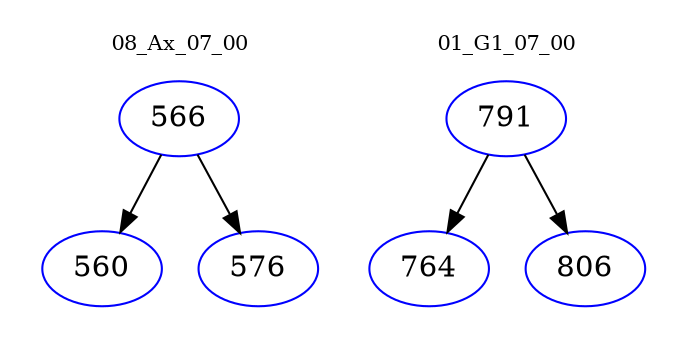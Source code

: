 digraph{
subgraph cluster_0 {
color = white
label = "08_Ax_07_00";
fontsize=10;
T0_566 [label="566", color="blue"]
T0_566 -> T0_560 [color="black"]
T0_560 [label="560", color="blue"]
T0_566 -> T0_576 [color="black"]
T0_576 [label="576", color="blue"]
}
subgraph cluster_1 {
color = white
label = "01_G1_07_00";
fontsize=10;
T1_791 [label="791", color="blue"]
T1_791 -> T1_764 [color="black"]
T1_764 [label="764", color="blue"]
T1_791 -> T1_806 [color="black"]
T1_806 [label="806", color="blue"]
}
}
